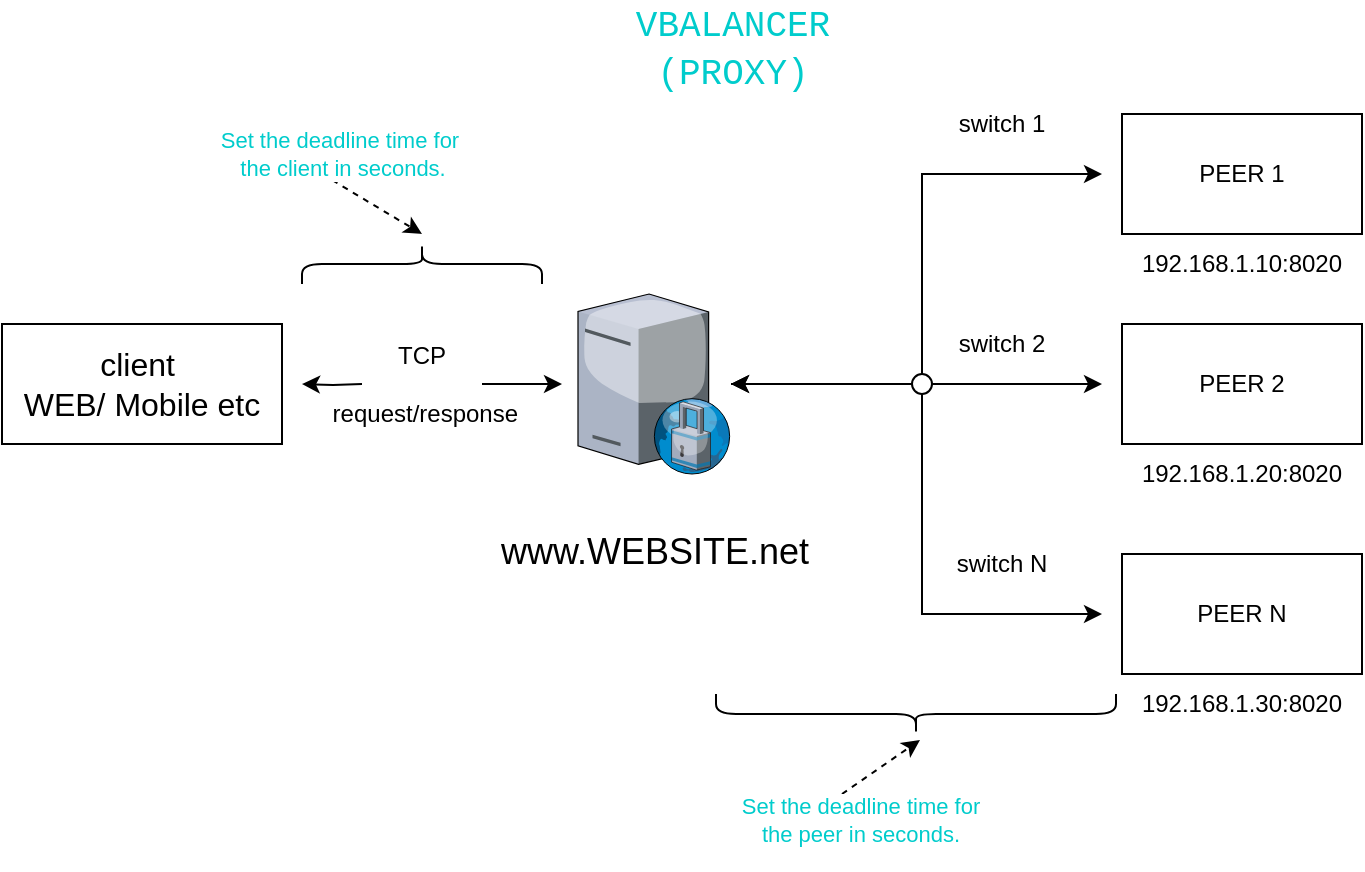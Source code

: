 <mxfile>
    <diagram id="9bxhW4cfDHDwK9GDOhn_" name="Страница 1">
        <mxGraphModel dx="1127" dy="919" grid="1" gridSize="10" guides="1" tooltips="1" connect="1" arrows="1" fold="1" page="1" pageScale="1" pageWidth="827" pageHeight="1169" math="0" shadow="0">
            <root>
                <mxCell id="0"/>
                <mxCell id="1" parent="0"/>
                <mxCell id="30" value="&lt;font style=&quot;font-size: 16px&quot;&gt;client&amp;nbsp;&lt;br&gt;WEB/ Mobile etc&lt;br&gt;&lt;/font&gt;" style="rounded=0;whiteSpace=wrap;html=1;" parent="1" vertex="1">
                    <mxGeometry x="60" y="285" width="140" height="60" as="geometry"/>
                </mxCell>
                <mxCell id="31" value="&lt;font style=&quot;font-size: 18px&quot;&gt;&lt;br&gt;www.WEBSITE.net&lt;br&gt;&lt;br&gt;&lt;br&gt;&lt;/font&gt;" style="verticalLabelPosition=bottom;sketch=0;aspect=fixed;html=1;verticalAlign=top;strokeColor=none;align=center;outlineConnect=0;shape=mxgraph.citrix.proxy_server;" parent="1" vertex="1">
                    <mxGeometry x="348" y="270" width="76.5" height="90" as="geometry"/>
                </mxCell>
                <mxCell id="32" value="&lt;span style=&quot;font-family: helvetica;&quot;&gt;PEER 1&lt;/span&gt;" style="rounded=0;whiteSpace=wrap;html=1;" parent="1" vertex="1">
                    <mxGeometry x="620" y="180" width="120" height="60" as="geometry"/>
                </mxCell>
                <mxCell id="33" value="192.168.1.10:8020" style="text;html=1;strokeColor=none;fillColor=none;align=center;verticalAlign=middle;whiteSpace=wrap;rounded=0;" parent="1" vertex="1">
                    <mxGeometry x="620" y="240" width="120" height="30" as="geometry"/>
                </mxCell>
                <mxCell id="34" value="&lt;span style=&quot;font-family: &amp;#34;helvetica&amp;#34;&quot;&gt;PEER 2&lt;/span&gt;" style="rounded=0;whiteSpace=wrap;html=1;" parent="1" vertex="1">
                    <mxGeometry x="620" y="285" width="120" height="60" as="geometry"/>
                </mxCell>
                <mxCell id="35" value="192.168.1.20:8020" style="text;html=1;strokeColor=none;fillColor=none;align=center;verticalAlign=middle;whiteSpace=wrap;rounded=0;" parent="1" vertex="1">
                    <mxGeometry x="620" y="345" width="120" height="30" as="geometry"/>
                </mxCell>
                <mxCell id="36" value="&lt;span style=&quot;font-family: &amp;#34;helvetica&amp;#34;&quot;&gt;PEER N&lt;/span&gt;" style="rounded=0;whiteSpace=wrap;html=1;" parent="1" vertex="1">
                    <mxGeometry x="620" y="400" width="120" height="60" as="geometry"/>
                </mxCell>
                <mxCell id="37" value="192.168.1.30:8020" style="text;html=1;strokeColor=none;fillColor=none;align=center;verticalAlign=middle;whiteSpace=wrap;rounded=0;" parent="1" vertex="1">
                    <mxGeometry x="620" y="460" width="120" height="30" as="geometry"/>
                </mxCell>
                <mxCell id="38" value="" style="endArrow=classic;startArrow=none;html=1;rounded=0;edgeStyle=orthogonalEdgeStyle;exitX=1;exitY=0.5;exitDx=0;exitDy=0;" parent="1" source="45" edge="1">
                    <mxGeometry width="50" height="50" relative="1" as="geometry">
                        <mxPoint x="210" y="430" as="sourcePoint"/>
                        <mxPoint x="340" y="315" as="targetPoint"/>
                    </mxGeometry>
                </mxCell>
                <mxCell id="39" value="" style="endArrow=classic;html=1;rounded=0;edgeStyle=orthogonalEdgeStyle;" parent="1" source="31" edge="1">
                    <mxGeometry width="50" height="50" relative="1" as="geometry">
                        <mxPoint x="390" y="170" as="sourcePoint"/>
                        <mxPoint x="610" y="210" as="targetPoint"/>
                        <Array as="points">
                            <mxPoint x="520" y="315"/>
                            <mxPoint x="520" y="210"/>
                            <mxPoint x="580" y="210"/>
                        </Array>
                    </mxGeometry>
                </mxCell>
                <mxCell id="40" value="" style="endArrow=classic;startArrow=classic;html=1;rounded=0;edgeStyle=orthogonalEdgeStyle;" parent="1" source="31" edge="1">
                    <mxGeometry width="50" height="50" relative="1" as="geometry">
                        <mxPoint x="450" y="560" as="sourcePoint"/>
                        <mxPoint x="610" y="315" as="targetPoint"/>
                    </mxGeometry>
                </mxCell>
                <mxCell id="41" value="" style="endArrow=classic;startArrow=classic;html=1;rounded=0;edgeStyle=orthogonalEdgeStyle;" parent="1" source="31" edge="1">
                    <mxGeometry width="50" height="50" relative="1" as="geometry">
                        <mxPoint x="430" y="570" as="sourcePoint"/>
                        <mxPoint x="610" y="430" as="targetPoint"/>
                        <Array as="points">
                            <mxPoint x="520" y="315"/>
                            <mxPoint x="520" y="430"/>
                        </Array>
                    </mxGeometry>
                </mxCell>
                <mxCell id="42" value="switch 1" style="text;html=1;strokeColor=none;fillColor=none;align=center;verticalAlign=middle;whiteSpace=wrap;rounded=0;" parent="1" vertex="1">
                    <mxGeometry x="530" y="170" width="60" height="30" as="geometry"/>
                </mxCell>
                <mxCell id="43" value="switch 2" style="text;html=1;strokeColor=none;fillColor=none;align=center;verticalAlign=middle;whiteSpace=wrap;rounded=0;" parent="1" vertex="1">
                    <mxGeometry x="530" y="280" width="60" height="30" as="geometry"/>
                </mxCell>
                <mxCell id="44" value="switch N" style="text;html=1;strokeColor=none;fillColor=none;align=center;verticalAlign=middle;whiteSpace=wrap;rounded=0;" parent="1" vertex="1">
                    <mxGeometry x="530" y="390" width="60" height="30" as="geometry"/>
                </mxCell>
                <mxCell id="45" value="TCP&lt;br&gt;&lt;br&gt;&amp;nbsp;request/response" style="text;html=1;strokeColor=none;fillColor=none;align=center;verticalAlign=middle;whiteSpace=wrap;rounded=0;" parent="1" vertex="1">
                    <mxGeometry x="240" y="300" width="60" height="30" as="geometry"/>
                </mxCell>
                <mxCell id="46" value="" style="endArrow=none;startArrow=classic;html=1;rounded=0;edgeStyle=orthogonalEdgeStyle;" parent="1" target="45" edge="1">
                    <mxGeometry width="50" height="50" relative="1" as="geometry">
                        <mxPoint x="210" y="315" as="sourcePoint"/>
                        <mxPoint x="348" y="315" as="targetPoint"/>
                    </mxGeometry>
                </mxCell>
                <mxCell id="47" value="" style="ellipse;whiteSpace=wrap;html=1;aspect=fixed;" parent="1" vertex="1">
                    <mxGeometry x="515" y="310" width="10" height="10" as="geometry"/>
                </mxCell>
                <mxCell id="48" value="" style="shape=curlyBracket;whiteSpace=wrap;html=1;rounded=1;labelPosition=left;verticalLabelPosition=middle;align=right;verticalAlign=middle;rotation=90;" parent="1" vertex="1">
                    <mxGeometry x="260" y="195" width="20" height="120" as="geometry"/>
                </mxCell>
                <mxCell id="49" value="" style="endArrow=classic;html=1;dashed=1;" parent="1" edge="1">
                    <mxGeometry width="50" height="50" relative="1" as="geometry">
                        <mxPoint x="220" y="210" as="sourcePoint"/>
                        <mxPoint x="270" y="240" as="targetPoint"/>
                    </mxGeometry>
                </mxCell>
                <mxCell id="50" value="&lt;div&gt;Set the deadline time for&amp;nbsp;&lt;/div&gt;&lt;div&gt;the client in seconds.&lt;/div&gt;" style="edgeLabel;html=1;align=center;verticalAlign=middle;resizable=0;points=[];fontColor=#00CCCC;" parent="49" vertex="1" connectable="0">
                    <mxGeometry x="-0.343" y="2" relative="1" as="geometry">
                        <mxPoint x="-8" y="-18" as="offset"/>
                    </mxGeometry>
                </mxCell>
                <mxCell id="51" value="" style="shape=curlyBracket;whiteSpace=wrap;html=1;rounded=1;labelPosition=left;verticalLabelPosition=middle;align=right;verticalAlign=middle;rotation=-90;" parent="1" vertex="1">
                    <mxGeometry x="507" y="380" width="20" height="200" as="geometry"/>
                </mxCell>
                <mxCell id="52" value="" style="endArrow=classic;html=1;dashed=1;" parent="1" edge="1">
                    <mxGeometry width="50" height="50" relative="1" as="geometry">
                        <mxPoint x="480" y="520" as="sourcePoint"/>
                        <mxPoint x="519" y="493" as="targetPoint"/>
                    </mxGeometry>
                </mxCell>
                <mxCell id="53" value="&lt;div style=&quot;color: rgb(169, 183, 198); background-color: rgb(43, 43, 43); font-family: Consolas, &amp;quot;Courier New&amp;quot;, monospace; font-size: 18px; line-height: 24px;&quot;&gt;&lt;br&gt;&lt;/div&gt;" style="edgeLabel;html=1;align=center;verticalAlign=middle;resizable=0;points=[];" parent="52" vertex="1" connectable="0">
                    <mxGeometry x="-0.388" y="-3" relative="1" as="geometry">
                        <mxPoint x="13" y="31" as="offset"/>
                    </mxGeometry>
                </mxCell>
                <mxCell id="54" value="&lt;div&gt;Set the deadline time for&lt;/div&gt;&lt;div&gt;the peer in seconds.&lt;/div&gt;" style="edgeLabel;html=1;align=center;verticalAlign=middle;resizable=0;points=[];fontColor=#00CCCC;" parent="52" vertex="1" connectable="0">
                    <mxGeometry x="-0.507" y="1" relative="1" as="geometry">
                        <mxPoint y="20" as="offset"/>
                    </mxGeometry>
                </mxCell>
                <mxCell id="55" value="&lt;div style=&quot;font-family: Consolas, &amp;quot;Courier New&amp;quot;, monospace; font-size: 18px; line-height: 24px;&quot;&gt;&lt;font color=&quot;#00cccc&quot;&gt;VBALANCER &lt;br&gt;(PROXY)&lt;/font&gt;&lt;/div&gt;" style="edgeLabel;html=1;align=center;verticalAlign=middle;resizable=0;points=[];" parent="1" vertex="1" connectable="0">
                    <mxGeometry x="414.002" y="139.997" as="geometry">
                        <mxPoint x="11" y="7" as="offset"/>
                    </mxGeometry>
                </mxCell>
            </root>
        </mxGraphModel>
    </diagram>
</mxfile>